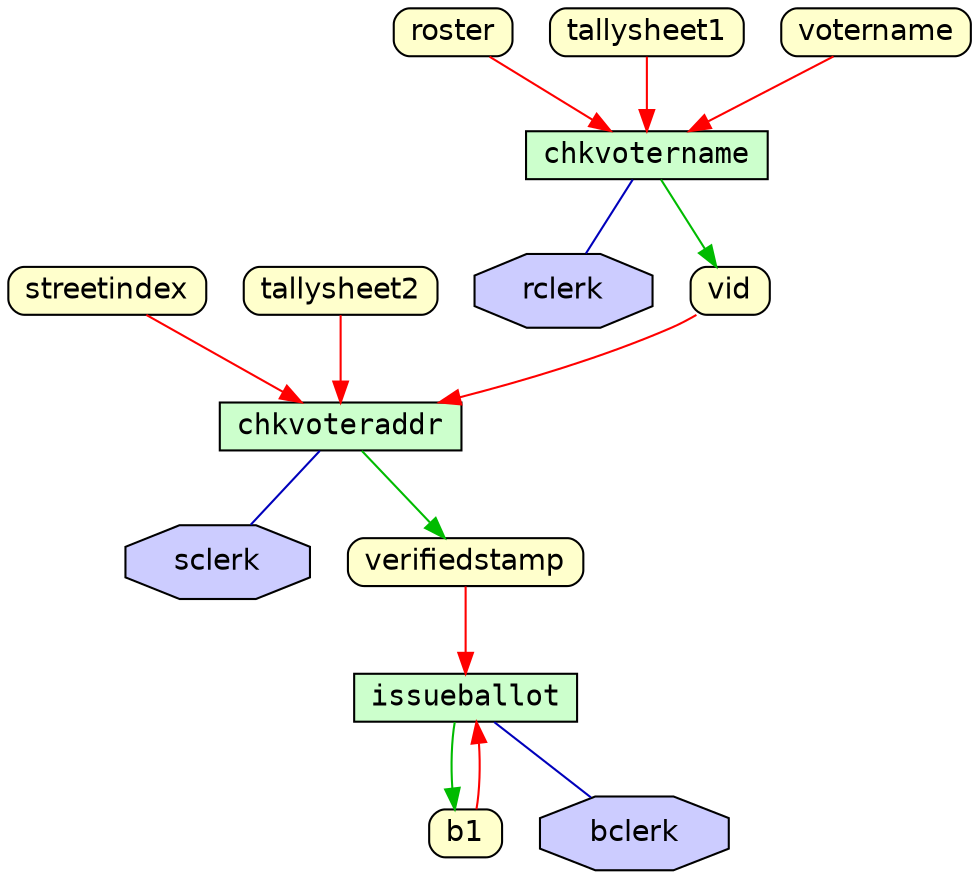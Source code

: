 digraph {
rankdir=TB
node [shape=box,fontname=Helvetica,fontsize=14,height=0,width=0]
edge [fontname=Helvetica,fontsize=12]
"bclerk"[shape=octagon style=filled,fillcolor="#CCCCFF",label="bclerk"]
"rclerk"[shape=octagon style=filled,fillcolor="#CCCCFF",label="rclerk"]
"sclerk"[shape=octagon style=filled,fillcolor="#CCCCFF",label="sclerk"]
"b1"[style="filled,rounded" fillcolor="#FFFFCC",label="b1"]
"roster"[style="filled,rounded" fillcolor="#FFFFCC",label="roster"]
"streetindex"[style="filled,rounded" fillcolor="#FFFFCC",label="streetindex"]
"tallysheet1"[style="filled,rounded" fillcolor="#FFFFCC",label="tallysheet1"]
"tallysheet2"[style="filled,rounded" fillcolor="#FFFFCC",label="tallysheet2"]
"verifiedstamp"[style="filled,rounded" fillcolor="#FFFFCC",label="verifiedstamp"]
"vid"[style="filled,rounded" fillcolor="#FFFFCC",label="vid"]
"votername"[style="filled,rounded" fillcolor="#FFFFCC",label="votername"]
"chkvoteraddr"[style="filled" fontname=Courier fillcolor="#CCFFCC",label="chkvoteraddr"]
"chkvotername"[style="filled" fontname=Courier fillcolor="#CCFFCC",label="chkvotername"]
"issueballot"[style="filled" fontname=Courier fillcolor="#CCFFCC",label="issueballot"]
b1 -> issueballot [color="#FF0000"]
roster -> chkvotername [color="#FF0000"]
streetindex -> chkvoteraddr [color="#FF0000"]
tallysheet1 -> chkvotername [color="#FF0000"]
tallysheet2 -> chkvoteraddr [color="#FF0000"]
verifiedstamp -> issueballot [color="#FF0000"]
vid -> chkvoteraddr [color="#FF0000"]
votername -> chkvotername [color="#FF0000"]
chkvoteraddr -> sclerk [color="#0000BB" dir=none]
chkvotername -> rclerk [color="#0000BB" dir=none]
issueballot -> bclerk [color="#0000BB" dir=none]
chkvoteraddr -> verifiedstamp [color="#00BB00"]
chkvotername -> vid [color="#00BB00"]
issueballot -> b1 [color="#00BB00"]
}